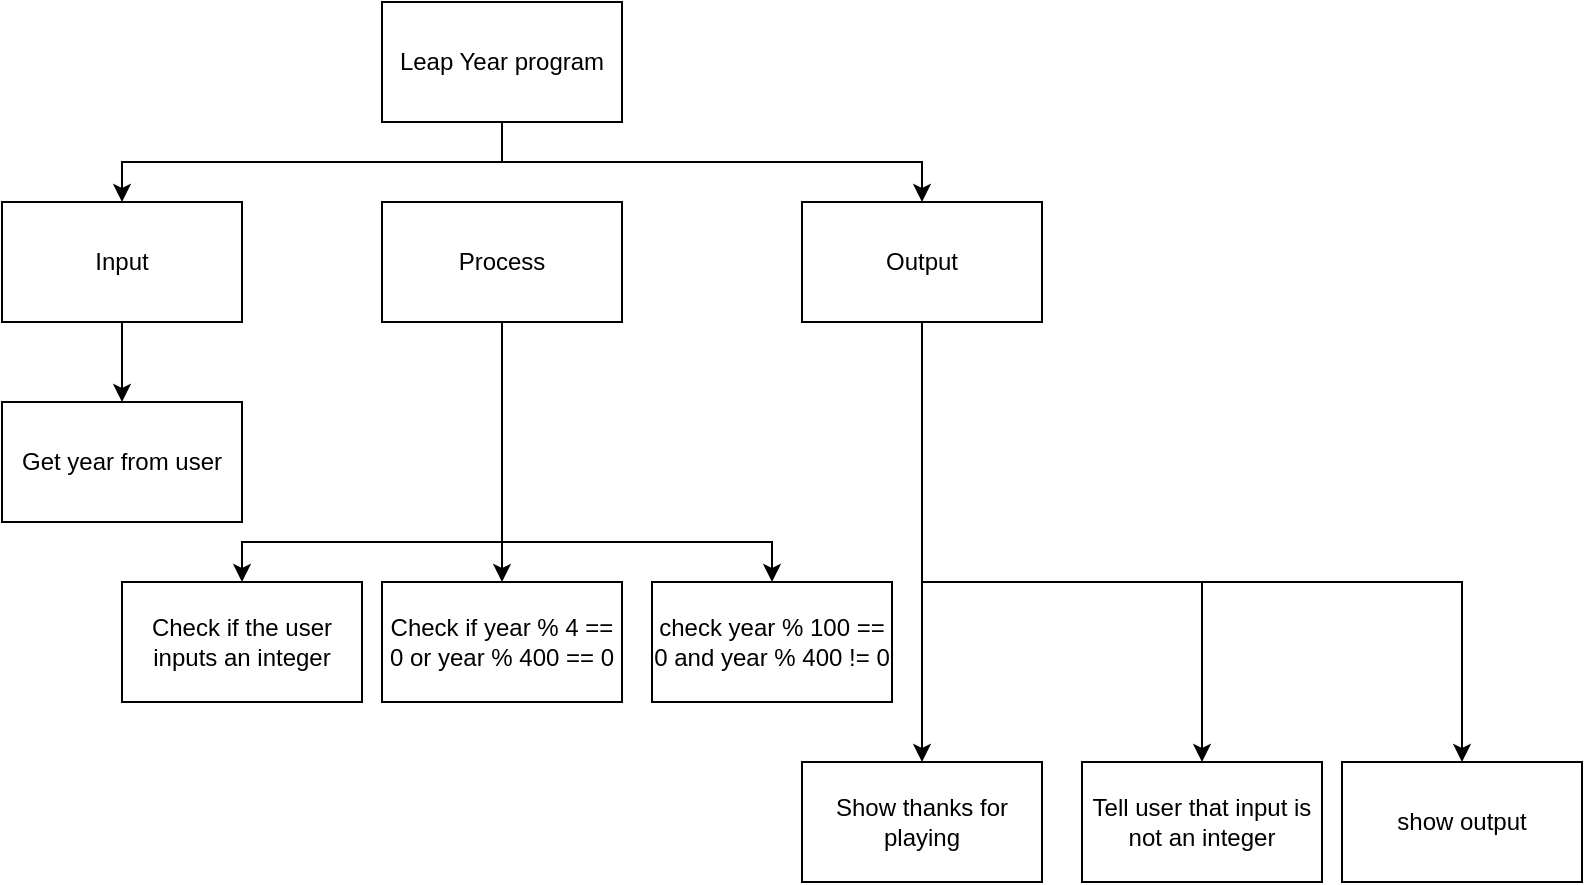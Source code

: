 <mxfile><diagram id="4tKINHAYez2iUvwL9TXG" name="Page-1"><mxGraphModel dx="755" dy="294" grid="1" gridSize="10" guides="1" tooltips="1" connect="1" arrows="1" fold="1" page="1" pageScale="1" pageWidth="850" pageHeight="1100" math="0" shadow="0"><root><mxCell id="0"/><mxCell id="1" parent="0"/><mxCell id="6" value="Get year from user" style="rounded=0;whiteSpace=wrap;html=1;" parent="1" vertex="1"><mxGeometry x="100" y="370" width="120" height="60" as="geometry"/></mxCell><mxCell id="31" style="edgeStyle=orthogonalEdgeStyle;rounded=0;html=1;" parent="1" source="7" target="29" edge="1"><mxGeometry relative="1" as="geometry"><Array as="points"><mxPoint x="560" y="520"/><mxPoint x="560" y="520"/></Array></mxGeometry></mxCell><mxCell id="32" style="edgeStyle=orthogonalEdgeStyle;rounded=0;html=1;entryX=0.5;entryY=0;entryDx=0;entryDy=0;" parent="1" source="7" target="30" edge="1"><mxGeometry relative="1" as="geometry"><Array as="points"><mxPoint x="560" y="460"/><mxPoint x="700" y="460"/></Array></mxGeometry></mxCell><mxCell id="36" style="edgeStyle=orthogonalEdgeStyle;rounded=0;html=1;entryX=0.5;entryY=0;entryDx=0;entryDy=0;" parent="1" source="7" target="35" edge="1"><mxGeometry relative="1" as="geometry"><Array as="points"><mxPoint x="560" y="460"/><mxPoint x="830" y="460"/></Array></mxGeometry></mxCell><mxCell id="7" value="Output" style="rounded=0;whiteSpace=wrap;html=1;" parent="1" vertex="1"><mxGeometry x="500" y="270" width="120" height="60" as="geometry"/></mxCell><mxCell id="22" style="edgeStyle=orthogonalEdgeStyle;html=1;rounded=0;" parent="1" source="8" target="20" edge="1"><mxGeometry relative="1" as="geometry"/></mxCell><mxCell id="24" style="edgeStyle=orthogonalEdgeStyle;html=1;entryX=0.5;entryY=0;entryDx=0;entryDy=0;rounded=0;" parent="1" source="8" target="23" edge="1"><mxGeometry relative="1" as="geometry"><Array as="points"><mxPoint x="350" y="440"/><mxPoint x="220" y="440"/></Array></mxGeometry></mxCell><mxCell id="34" style="edgeStyle=none;html=1;entryX=0.5;entryY=0;entryDx=0;entryDy=0;rounded=0;" parent="1" source="8" target="33" edge="1"><mxGeometry relative="1" as="geometry"><Array as="points"><mxPoint x="350" y="440"/><mxPoint x="485" y="440"/></Array></mxGeometry></mxCell><mxCell id="8" value="Process" style="rounded=0;whiteSpace=wrap;html=1;" parent="1" vertex="1"><mxGeometry x="290" y="270" width="120" height="60" as="geometry"/></mxCell><mxCell id="13" style="edgeStyle=orthogonalEdgeStyle;rounded=0;html=1;entryX=0.5;entryY=0;entryDx=0;entryDy=0;" parent="1" source="9" target="6" edge="1"><mxGeometry relative="1" as="geometry"><mxPoint x="80" y="380" as="targetPoint"/></mxGeometry></mxCell><mxCell id="9" value="Input" style="rounded=0;whiteSpace=wrap;html=1;" parent="1" vertex="1"><mxGeometry x="100" y="270" width="120" height="60" as="geometry"/></mxCell><mxCell id="20" value="Check if year % 4 == 0 or year % 400 == 0" style="rounded=0;whiteSpace=wrap;html=1;" parent="1" vertex="1"><mxGeometry x="290" y="460" width="120" height="60" as="geometry"/></mxCell><mxCell id="23" value="Check if the user inputs an integer" style="rounded=0;whiteSpace=wrap;html=1;" parent="1" vertex="1"><mxGeometry x="160" y="460" width="120" height="60" as="geometry"/></mxCell><mxCell id="27" style="edgeStyle=orthogonalEdgeStyle;rounded=0;html=1;" parent="1" source="25" target="9" edge="1"><mxGeometry relative="1" as="geometry"><Array as="points"><mxPoint x="350" y="250"/><mxPoint x="160" y="250"/></Array></mxGeometry></mxCell><mxCell id="28" style="edgeStyle=orthogonalEdgeStyle;rounded=0;html=1;" parent="1" source="25" target="7" edge="1"><mxGeometry relative="1" as="geometry"><Array as="points"><mxPoint x="350" y="250"/><mxPoint x="560" y="250"/></Array></mxGeometry></mxCell><mxCell id="25" value="Leap Year program" style="rounded=0;whiteSpace=wrap;html=1;" parent="1" vertex="1"><mxGeometry x="290" y="170" width="120" height="60" as="geometry"/></mxCell><mxCell id="29" value="Show thanks for playing" style="rounded=0;whiteSpace=wrap;html=1;" parent="1" vertex="1"><mxGeometry x="500" y="550" width="120" height="60" as="geometry"/></mxCell><mxCell id="30" value="Tell user that input is not an integer" style="rounded=0;whiteSpace=wrap;html=1;" parent="1" vertex="1"><mxGeometry x="640" y="550" width="120" height="60" as="geometry"/></mxCell><mxCell id="33" value="check&amp;nbsp;year % 100 == 0 and year % 400 != 0" style="rounded=0;whiteSpace=wrap;html=1;" parent="1" vertex="1"><mxGeometry x="425" y="460" width="120" height="60" as="geometry"/></mxCell><mxCell id="35" value="show output" style="rounded=0;whiteSpace=wrap;html=1;" parent="1" vertex="1"><mxGeometry x="770" y="550" width="120" height="60" as="geometry"/></mxCell></root></mxGraphModel></diagram></mxfile>